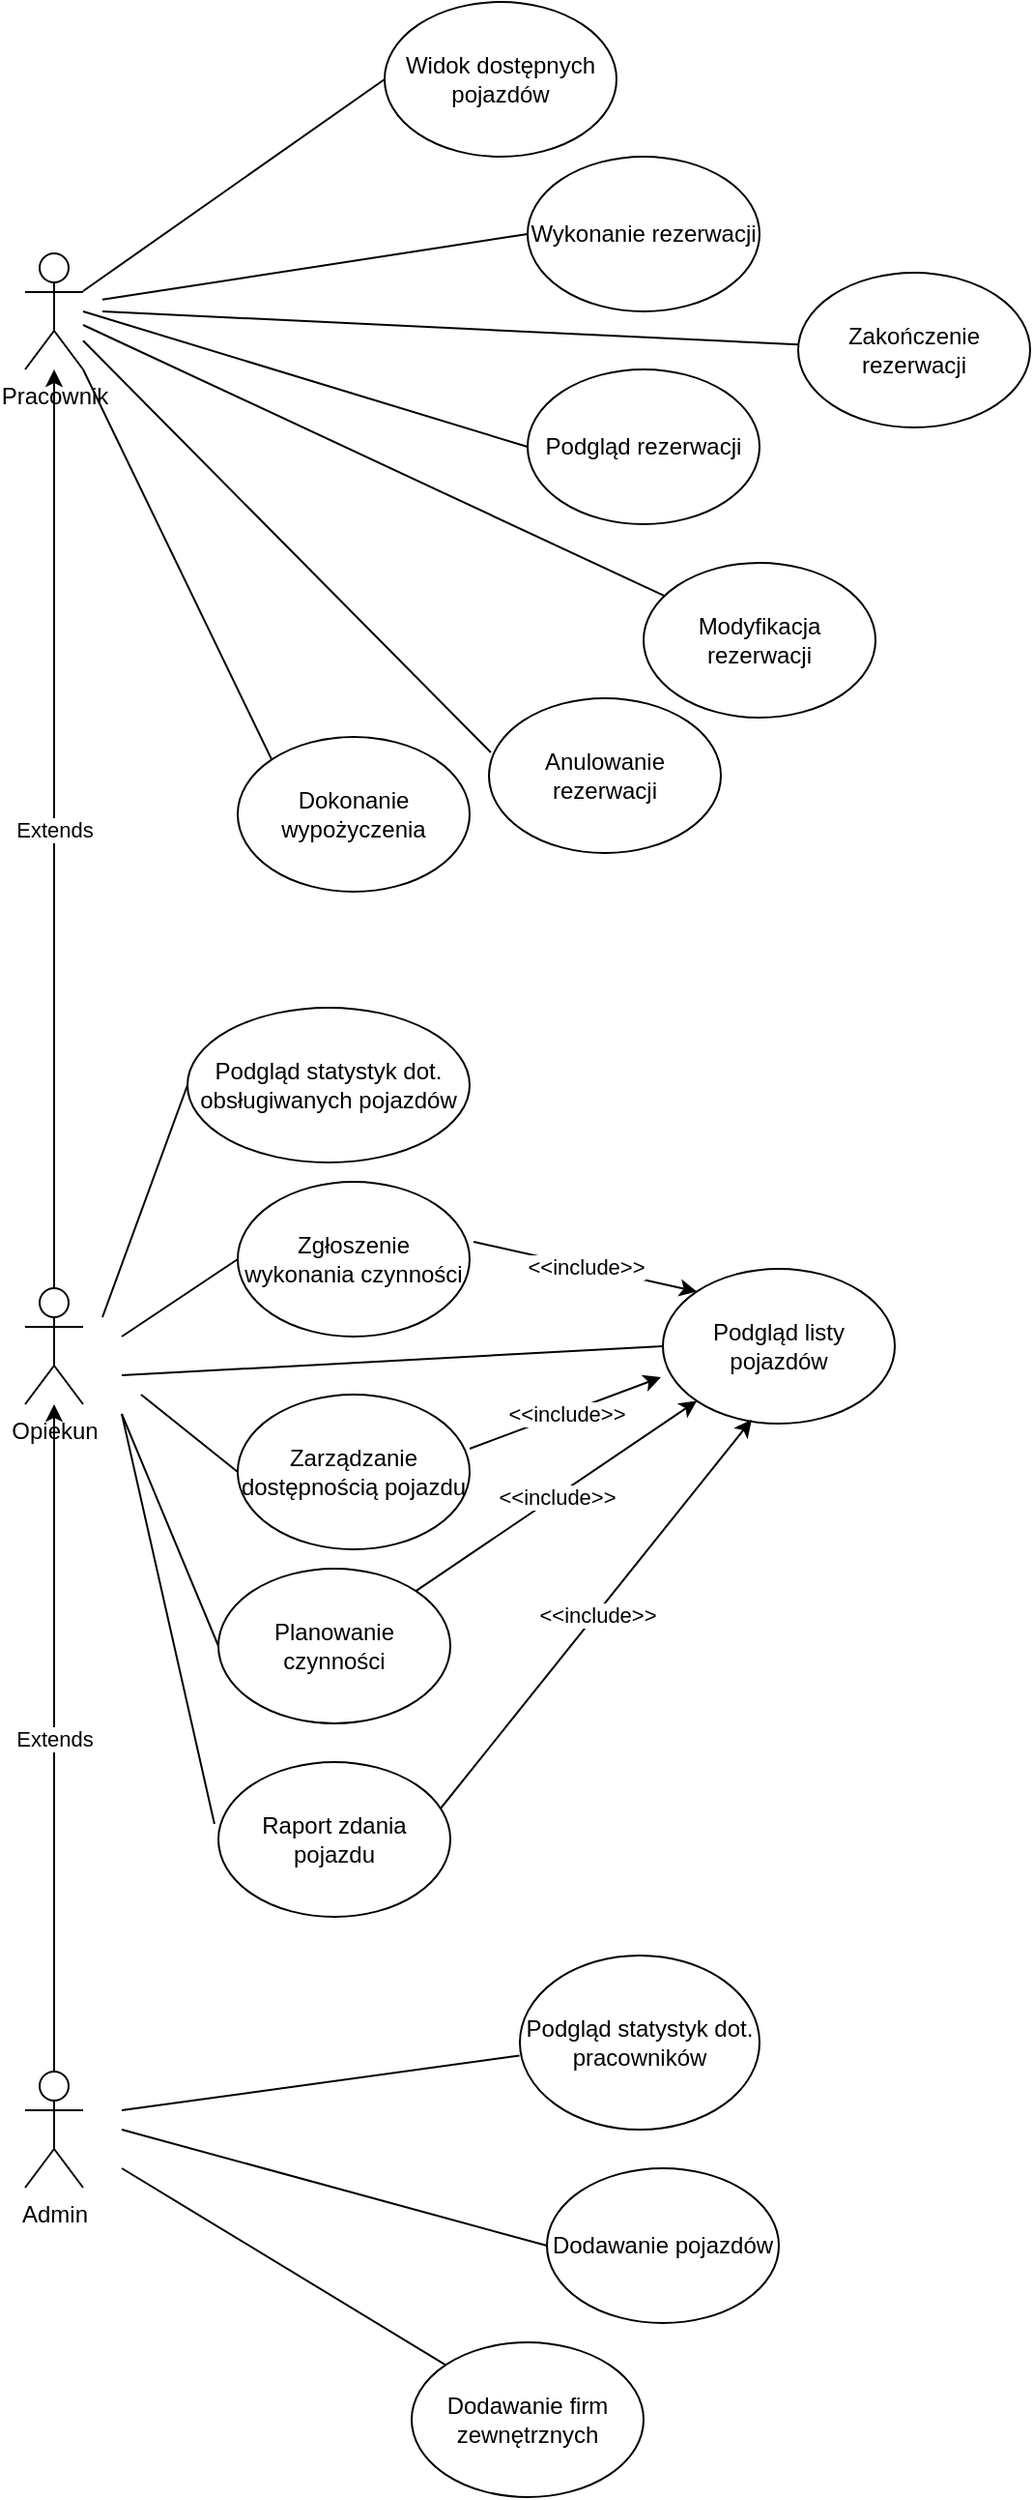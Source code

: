 <mxfile>
    <diagram id="Szi0RvQPMLwTubZaG_JY" name="Page-1">
        <mxGraphModel dx="810" dy="760" grid="1" gridSize="10" guides="1" tooltips="1" connect="1" arrows="1" fold="1" page="1" pageScale="1" pageWidth="827" pageHeight="1169" math="0" shadow="0">
            <root>
                <mxCell id="0"/>
                <mxCell id="1" parent="0"/>
                <mxCell id="2J5luhXPuMKB-7zzZdyg-4" value="Pracownik" style="shape=umlActor;verticalLabelPosition=bottom;verticalAlign=top;html=1;outlineConnect=0;" parent="1" vertex="1">
                    <mxGeometry x="60" y="150" width="30" height="60" as="geometry"/>
                </mxCell>
                <mxCell id="2J5luhXPuMKB-7zzZdyg-11" value="Widok dostępnych pojazdów" style="ellipse;whiteSpace=wrap;html=1;" parent="1" vertex="1">
                    <mxGeometry x="246" y="20" width="120" height="80" as="geometry"/>
                </mxCell>
                <mxCell id="2J5luhXPuMKB-7zzZdyg-12" value="Opiekun" style="shape=umlActor;verticalLabelPosition=bottom;verticalAlign=top;html=1;outlineConnect=0;" parent="1" vertex="1">
                    <mxGeometry x="60" y="685" width="30" height="60" as="geometry"/>
                </mxCell>
                <mxCell id="2J5luhXPuMKB-7zzZdyg-15" value="Wykonanie rezerwacji" style="ellipse;whiteSpace=wrap;html=1;" parent="1" vertex="1">
                    <mxGeometry x="320" y="100" width="120" height="80" as="geometry"/>
                </mxCell>
                <mxCell id="2J5luhXPuMKB-7zzZdyg-19" value="" style="endArrow=classic;html=1;exitX=0.5;exitY=0;exitDx=0;exitDy=0;exitPerimeter=0;" parent="1" source="2J5luhXPuMKB-7zzZdyg-12" target="2J5luhXPuMKB-7zzZdyg-4" edge="1">
                    <mxGeometry relative="1" as="geometry">
                        <mxPoint x="50" y="280" as="sourcePoint"/>
                        <mxPoint x="150" y="280" as="targetPoint"/>
                        <Array as="points"/>
                    </mxGeometry>
                </mxCell>
                <mxCell id="2J5luhXPuMKB-7zzZdyg-20" value="Extends" style="edgeLabel;resizable=0;html=1;align=center;verticalAlign=middle;" parent="2J5luhXPuMKB-7zzZdyg-19" connectable="0" vertex="1">
                    <mxGeometry relative="1" as="geometry"/>
                </mxCell>
                <mxCell id="2J5luhXPuMKB-7zzZdyg-23" value="" style="endArrow=none;html=1;entryX=0;entryY=0.5;entryDx=0;entryDy=0;" parent="1" source="2J5luhXPuMKB-7zzZdyg-4" target="2J5luhXPuMKB-7zzZdyg-11" edge="1">
                    <mxGeometry width="50" height="50" relative="1" as="geometry">
                        <mxPoint x="290" y="220" as="sourcePoint"/>
                        <mxPoint x="330" y="250" as="targetPoint"/>
                    </mxGeometry>
                </mxCell>
                <mxCell id="2J5luhXPuMKB-7zzZdyg-27" value="" style="endArrow=none;html=1;entryX=0;entryY=0.5;entryDx=0;entryDy=0;" parent="1" target="2J5luhXPuMKB-7zzZdyg-28" edge="1">
                    <mxGeometry width="50" height="50" relative="1" as="geometry">
                        <mxPoint x="90" y="180" as="sourcePoint"/>
                        <mxPoint x="280" y="270" as="targetPoint"/>
                    </mxGeometry>
                </mxCell>
                <mxCell id="2J5luhXPuMKB-7zzZdyg-28" value="Podgląd rezerwacji" style="ellipse;whiteSpace=wrap;html=1;" parent="1" vertex="1">
                    <mxGeometry x="320" y="210" width="120" height="80" as="geometry"/>
                </mxCell>
                <mxCell id="2J5luhXPuMKB-7zzZdyg-29" value="Zakończenie rezerwacji" style="ellipse;whiteSpace=wrap;html=1;" parent="1" vertex="1">
                    <mxGeometry x="460" y="160" width="120" height="80" as="geometry"/>
                </mxCell>
                <mxCell id="2J5luhXPuMKB-7zzZdyg-32" value="Modyfikacja rezerwacji" style="ellipse;whiteSpace=wrap;html=1;" parent="1" vertex="1">
                    <mxGeometry x="380" y="310" width="120" height="80" as="geometry"/>
                </mxCell>
                <mxCell id="2J5luhXPuMKB-7zzZdyg-37" value="Anulowanie rezerwacji" style="ellipse;whiteSpace=wrap;html=1;" parent="1" vertex="1">
                    <mxGeometry x="300" y="380" width="120" height="80" as="geometry"/>
                </mxCell>
                <mxCell id="2J5luhXPuMKB-7zzZdyg-42" value="" style="endArrow=none;html=1;entryX=0;entryY=0.5;entryDx=0;entryDy=0;" parent="1" target="2J5luhXPuMKB-7zzZdyg-43" edge="1">
                    <mxGeometry width="50" height="50" relative="1" as="geometry">
                        <mxPoint x="110" y="730" as="sourcePoint"/>
                        <mxPoint x="470" y="715" as="targetPoint"/>
                    </mxGeometry>
                </mxCell>
                <mxCell id="2J5luhXPuMKB-7zzZdyg-43" value="Podgląd listy pojazdów" style="ellipse;whiteSpace=wrap;html=1;" parent="1" vertex="1">
                    <mxGeometry x="390" y="675" width="120" height="80" as="geometry"/>
                </mxCell>
                <mxCell id="2J5luhXPuMKB-7zzZdyg-44" value="" style="endArrow=none;html=1;entryX=0;entryY=0.5;entryDx=0;entryDy=0;" parent="1" target="2J5luhXPuMKB-7zzZdyg-46" edge="1">
                    <mxGeometry width="50" height="50" relative="1" as="geometry">
                        <mxPoint x="110" y="710" as="sourcePoint"/>
                        <mxPoint x="550" y="660" as="targetPoint"/>
                    </mxGeometry>
                </mxCell>
                <mxCell id="2J5luhXPuMKB-7zzZdyg-45" value="" style="endArrow=none;html=1;entryX=0;entryY=0.5;entryDx=0;entryDy=0;" parent="1" target="2J5luhXPuMKB-7zzZdyg-47" edge="1">
                    <mxGeometry width="50" height="50" relative="1" as="geometry">
                        <mxPoint x="110" y="750" as="sourcePoint"/>
                        <mxPoint x="550" y="780" as="targetPoint"/>
                    </mxGeometry>
                </mxCell>
                <mxCell id="2J5luhXPuMKB-7zzZdyg-46" value="Zgłoszenie wykonania czynności" style="ellipse;whiteSpace=wrap;html=1;" parent="1" vertex="1">
                    <mxGeometry x="170" y="630" width="120" height="80" as="geometry"/>
                </mxCell>
                <mxCell id="2J5luhXPuMKB-7zzZdyg-47" value="Planowanie czynności" style="ellipse;whiteSpace=wrap;html=1;" parent="1" vertex="1">
                    <mxGeometry x="160" y="830" width="120" height="80" as="geometry"/>
                </mxCell>
                <mxCell id="2J5luhXPuMKB-7zzZdyg-48" value="" style="endArrow=none;html=1;entryX=0;entryY=0.5;entryDx=0;entryDy=0;" parent="1" target="2J5luhXPuMKB-7zzZdyg-49" edge="1">
                    <mxGeometry width="50" height="50" relative="1" as="geometry">
                        <mxPoint x="120" y="740" as="sourcePoint"/>
                        <mxPoint x="550" y="740" as="targetPoint"/>
                    </mxGeometry>
                </mxCell>
                <mxCell id="2J5luhXPuMKB-7zzZdyg-49" value="Zarządzanie dostępnością pojazdu" style="ellipse;whiteSpace=wrap;html=1;" parent="1" vertex="1">
                    <mxGeometry x="170" y="740" width="120" height="80" as="geometry"/>
                </mxCell>
                <mxCell id="2J5luhXPuMKB-7zzZdyg-50" value="" style="endArrow=none;html=1;entryX=0;entryY=0.5;entryDx=0;entryDy=0;" parent="1" target="2J5luhXPuMKB-7zzZdyg-51" edge="1">
                    <mxGeometry width="50" height="50" relative="1" as="geometry">
                        <mxPoint x="100" y="700" as="sourcePoint"/>
                        <mxPoint x="310" y="860" as="targetPoint"/>
                    </mxGeometry>
                </mxCell>
                <mxCell id="2J5luhXPuMKB-7zzZdyg-51" value="Podgląd statystyk dot. obsługiwanych pojazdów" style="ellipse;whiteSpace=wrap;html=1;" parent="1" vertex="1">
                    <mxGeometry x="144" y="540" width="146" height="80" as="geometry"/>
                </mxCell>
                <mxCell id="2J5luhXPuMKB-7zzZdyg-55" value="Admin" style="shape=umlActor;verticalLabelPosition=bottom;verticalAlign=top;html=1;outlineConnect=0;" parent="1" vertex="1">
                    <mxGeometry x="60" y="1090" width="30" height="60" as="geometry"/>
                </mxCell>
                <mxCell id="4" value="Podgląd statystyk dot. pracowników" style="ellipse;whiteSpace=wrap;html=1;" parent="1" vertex="1">
                    <mxGeometry x="316" y="1030" width="124" height="90" as="geometry"/>
                </mxCell>
                <mxCell id="2J5luhXPuMKB-7zzZdyg-62" value="" style="endArrow=classic;html=1;exitX=0.5;exitY=0;exitDx=0;exitDy=0;exitPerimeter=0;" parent="1" source="2J5luhXPuMKB-7zzZdyg-55" target="2J5luhXPuMKB-7zzZdyg-12" edge="1">
                    <mxGeometry relative="1" as="geometry">
                        <mxPoint x="90" y="830" as="sourcePoint"/>
                        <mxPoint x="190" y="830" as="targetPoint"/>
                        <Array as="points"/>
                    </mxGeometry>
                </mxCell>
                <mxCell id="2J5luhXPuMKB-7zzZdyg-63" value="Extends" style="edgeLabel;resizable=0;html=1;align=center;verticalAlign=middle;" parent="2J5luhXPuMKB-7zzZdyg-62" connectable="0" vertex="1">
                    <mxGeometry relative="1" as="geometry"/>
                </mxCell>
                <mxCell id="2J5luhXPuMKB-7zzZdyg-65" value="Dodawanie pojazdów" style="ellipse;whiteSpace=wrap;html=1;" parent="1" vertex="1">
                    <mxGeometry x="330" y="1140" width="120" height="80" as="geometry"/>
                </mxCell>
                <mxCell id="2J5luhXPuMKB-7zzZdyg-67" value="Dodawanie firm zewnętrznych" style="ellipse;whiteSpace=wrap;html=1;" parent="1" vertex="1">
                    <mxGeometry x="260" y="1230" width="120" height="80" as="geometry"/>
                </mxCell>
                <mxCell id="7" value="" style="endArrow=none;html=1;entryX=0.008;entryY=0.35;entryDx=0;entryDy=0;entryPerimeter=0;" parent="1" source="2J5luhXPuMKB-7zzZdyg-4" target="2J5luhXPuMKB-7zzZdyg-37" edge="1">
                    <mxGeometry width="50" height="50" relative="1" as="geometry">
                        <mxPoint x="250" y="430" as="sourcePoint"/>
                        <mxPoint x="430" y="480" as="targetPoint"/>
                    </mxGeometry>
                </mxCell>
                <mxCell id="8" value="" style="endArrow=none;html=1;" parent="1" source="2J5luhXPuMKB-7zzZdyg-32" target="2J5luhXPuMKB-7zzZdyg-4" edge="1">
                    <mxGeometry width="50" height="50" relative="1" as="geometry">
                        <mxPoint x="340" y="520" as="sourcePoint"/>
                        <mxPoint x="320" y="360" as="targetPoint"/>
                    </mxGeometry>
                </mxCell>
                <mxCell id="9" value="" style="endArrow=none;html=1;" parent="1" target="2J5luhXPuMKB-7zzZdyg-29" edge="1">
                    <mxGeometry width="50" height="50" relative="1" as="geometry">
                        <mxPoint x="100" y="180" as="sourcePoint"/>
                        <mxPoint x="370" y="430" as="targetPoint"/>
                    </mxGeometry>
                </mxCell>
                <mxCell id="10" value="" style="endArrow=none;html=1;exitX=-0.002;exitY=0.575;exitDx=0;exitDy=0;exitPerimeter=0;" parent="1" source="4" edge="1">
                    <mxGeometry width="50" height="50" relative="1" as="geometry">
                        <mxPoint x="460" y="1170" as="sourcePoint"/>
                        <mxPoint x="110" y="1110" as="targetPoint"/>
                    </mxGeometry>
                </mxCell>
                <mxCell id="11" value="" style="endArrow=none;html=1;exitX=0;exitY=0.5;exitDx=0;exitDy=0;" parent="1" source="2J5luhXPuMKB-7zzZdyg-65" edge="1">
                    <mxGeometry width="50" height="50" relative="1" as="geometry">
                        <mxPoint x="250" y="1240" as="sourcePoint"/>
                        <mxPoint x="110" y="1120" as="targetPoint"/>
                    </mxGeometry>
                </mxCell>
                <mxCell id="12" value="" style="endArrow=none;html=1;exitX=0;exitY=0;exitDx=0;exitDy=0;" parent="1" source="2J5luhXPuMKB-7zzZdyg-67" edge="1">
                    <mxGeometry width="50" height="50" relative="1" as="geometry">
                        <mxPoint x="210" y="1280" as="sourcePoint"/>
                        <mxPoint x="110" y="1140" as="targetPoint"/>
                    </mxGeometry>
                </mxCell>
                <mxCell id="17" value="Raport zdania pojazdu" style="ellipse;whiteSpace=wrap;html=1;" parent="1" vertex="1">
                    <mxGeometry x="160" y="930" width="120" height="80" as="geometry"/>
                </mxCell>
                <mxCell id="18" value="" style="endArrow=none;html=1;exitX=-0.017;exitY=0.4;exitDx=0;exitDy=0;exitPerimeter=0;" parent="1" source="17" edge="1">
                    <mxGeometry width="50" height="50" relative="1" as="geometry">
                        <mxPoint x="370" y="810" as="sourcePoint"/>
                        <mxPoint x="110" y="750" as="targetPoint"/>
                    </mxGeometry>
                </mxCell>
                <mxCell id="19" value="" style="endArrow=none;html=1;entryX=0;entryY=0.5;entryDx=0;entryDy=0;" parent="1" target="2J5luhXPuMKB-7zzZdyg-15" edge="1">
                    <mxGeometry width="50" height="50" relative="1" as="geometry">
                        <mxPoint x="100" y="173.92" as="sourcePoint"/>
                        <mxPoint x="320" y="160" as="targetPoint"/>
                    </mxGeometry>
                </mxCell>
                <mxCell id="20" value="Dokonanie wypożyczenia" style="ellipse;whiteSpace=wrap;html=1;" parent="1" vertex="1">
                    <mxGeometry x="170" y="400" width="120" height="80" as="geometry"/>
                </mxCell>
                <mxCell id="21" value="" style="endArrow=none;html=1;entryX=0;entryY=0;entryDx=0;entryDy=0;exitX=1;exitY=1;exitDx=0;exitDy=0;exitPerimeter=0;" parent="1" source="2J5luhXPuMKB-7zzZdyg-4" target="20" edge="1">
                    <mxGeometry width="50" height="50" relative="1" as="geometry">
                        <mxPoint x="79.04" y="205.135" as="sourcePoint"/>
                        <mxPoint x="290.0" y="418" as="targetPoint"/>
                    </mxGeometry>
                </mxCell>
                <mxCell id="23" value="" style="endArrow=classic;html=1;exitX=0.958;exitY=0.3;exitDx=0;exitDy=0;exitPerimeter=0;entryX=0.383;entryY=0.975;entryDx=0;entryDy=0;entryPerimeter=0;" parent="1" source="17" target="2J5luhXPuMKB-7zzZdyg-43" edge="1">
                    <mxGeometry relative="1" as="geometry">
                        <mxPoint x="350" y="880" as="sourcePoint"/>
                        <mxPoint x="450" y="880" as="targetPoint"/>
                    </mxGeometry>
                </mxCell>
                <mxCell id="24" value="&amp;lt;&amp;lt;include&amp;gt;&amp;gt;" style="edgeLabel;resizable=0;html=1;align=center;verticalAlign=middle;" parent="23" connectable="0" vertex="1">
                    <mxGeometry relative="1" as="geometry"/>
                </mxCell>
                <mxCell id="25" value="" style="endArrow=classic;html=1;entryX=0;entryY=1;entryDx=0;entryDy=0;" parent="1" source="2J5luhXPuMKB-7zzZdyg-47" target="2J5luhXPuMKB-7zzZdyg-43" edge="1">
                    <mxGeometry relative="1" as="geometry">
                        <mxPoint x="350" y="880" as="sourcePoint"/>
                        <mxPoint x="450" y="880" as="targetPoint"/>
                    </mxGeometry>
                </mxCell>
                <mxCell id="26" value="&amp;lt;&amp;lt;include&amp;gt;&amp;gt;" style="edgeLabel;resizable=0;html=1;align=center;verticalAlign=middle;" parent="25" connectable="0" vertex="1">
                    <mxGeometry relative="1" as="geometry"/>
                </mxCell>
                <mxCell id="27" value="" style="endArrow=classic;html=1;exitX=1;exitY=0.35;exitDx=0;exitDy=0;exitPerimeter=0;entryX=-0.008;entryY=0.7;entryDx=0;entryDy=0;entryPerimeter=0;" parent="1" source="2J5luhXPuMKB-7zzZdyg-49" target="2J5luhXPuMKB-7zzZdyg-43" edge="1">
                    <mxGeometry relative="1" as="geometry">
                        <mxPoint x="350" y="880" as="sourcePoint"/>
                        <mxPoint x="460" y="870" as="targetPoint"/>
                    </mxGeometry>
                </mxCell>
                <mxCell id="28" value="&amp;lt;&amp;lt;include&amp;gt;&amp;gt;" style="edgeLabel;resizable=0;html=1;align=center;verticalAlign=middle;" parent="27" connectable="0" vertex="1">
                    <mxGeometry relative="1" as="geometry"/>
                </mxCell>
                <mxCell id="29" value="" style="endArrow=classic;html=1;exitX=1.017;exitY=0.388;exitDx=0;exitDy=0;exitPerimeter=0;entryX=0;entryY=0;entryDx=0;entryDy=0;" parent="1" source="2J5luhXPuMKB-7zzZdyg-46" target="2J5luhXPuMKB-7zzZdyg-43" edge="1">
                    <mxGeometry relative="1" as="geometry">
                        <mxPoint x="320" y="880" as="sourcePoint"/>
                        <mxPoint x="480" y="880" as="targetPoint"/>
                    </mxGeometry>
                </mxCell>
                <mxCell id="30" value="&amp;lt;&amp;lt;include&amp;gt;&amp;gt;" style="edgeLabel;resizable=0;html=1;align=center;verticalAlign=middle;" parent="29" connectable="0" vertex="1">
                    <mxGeometry relative="1" as="geometry"/>
                </mxCell>
            </root>
        </mxGraphModel>
    </diagram>
</mxfile>